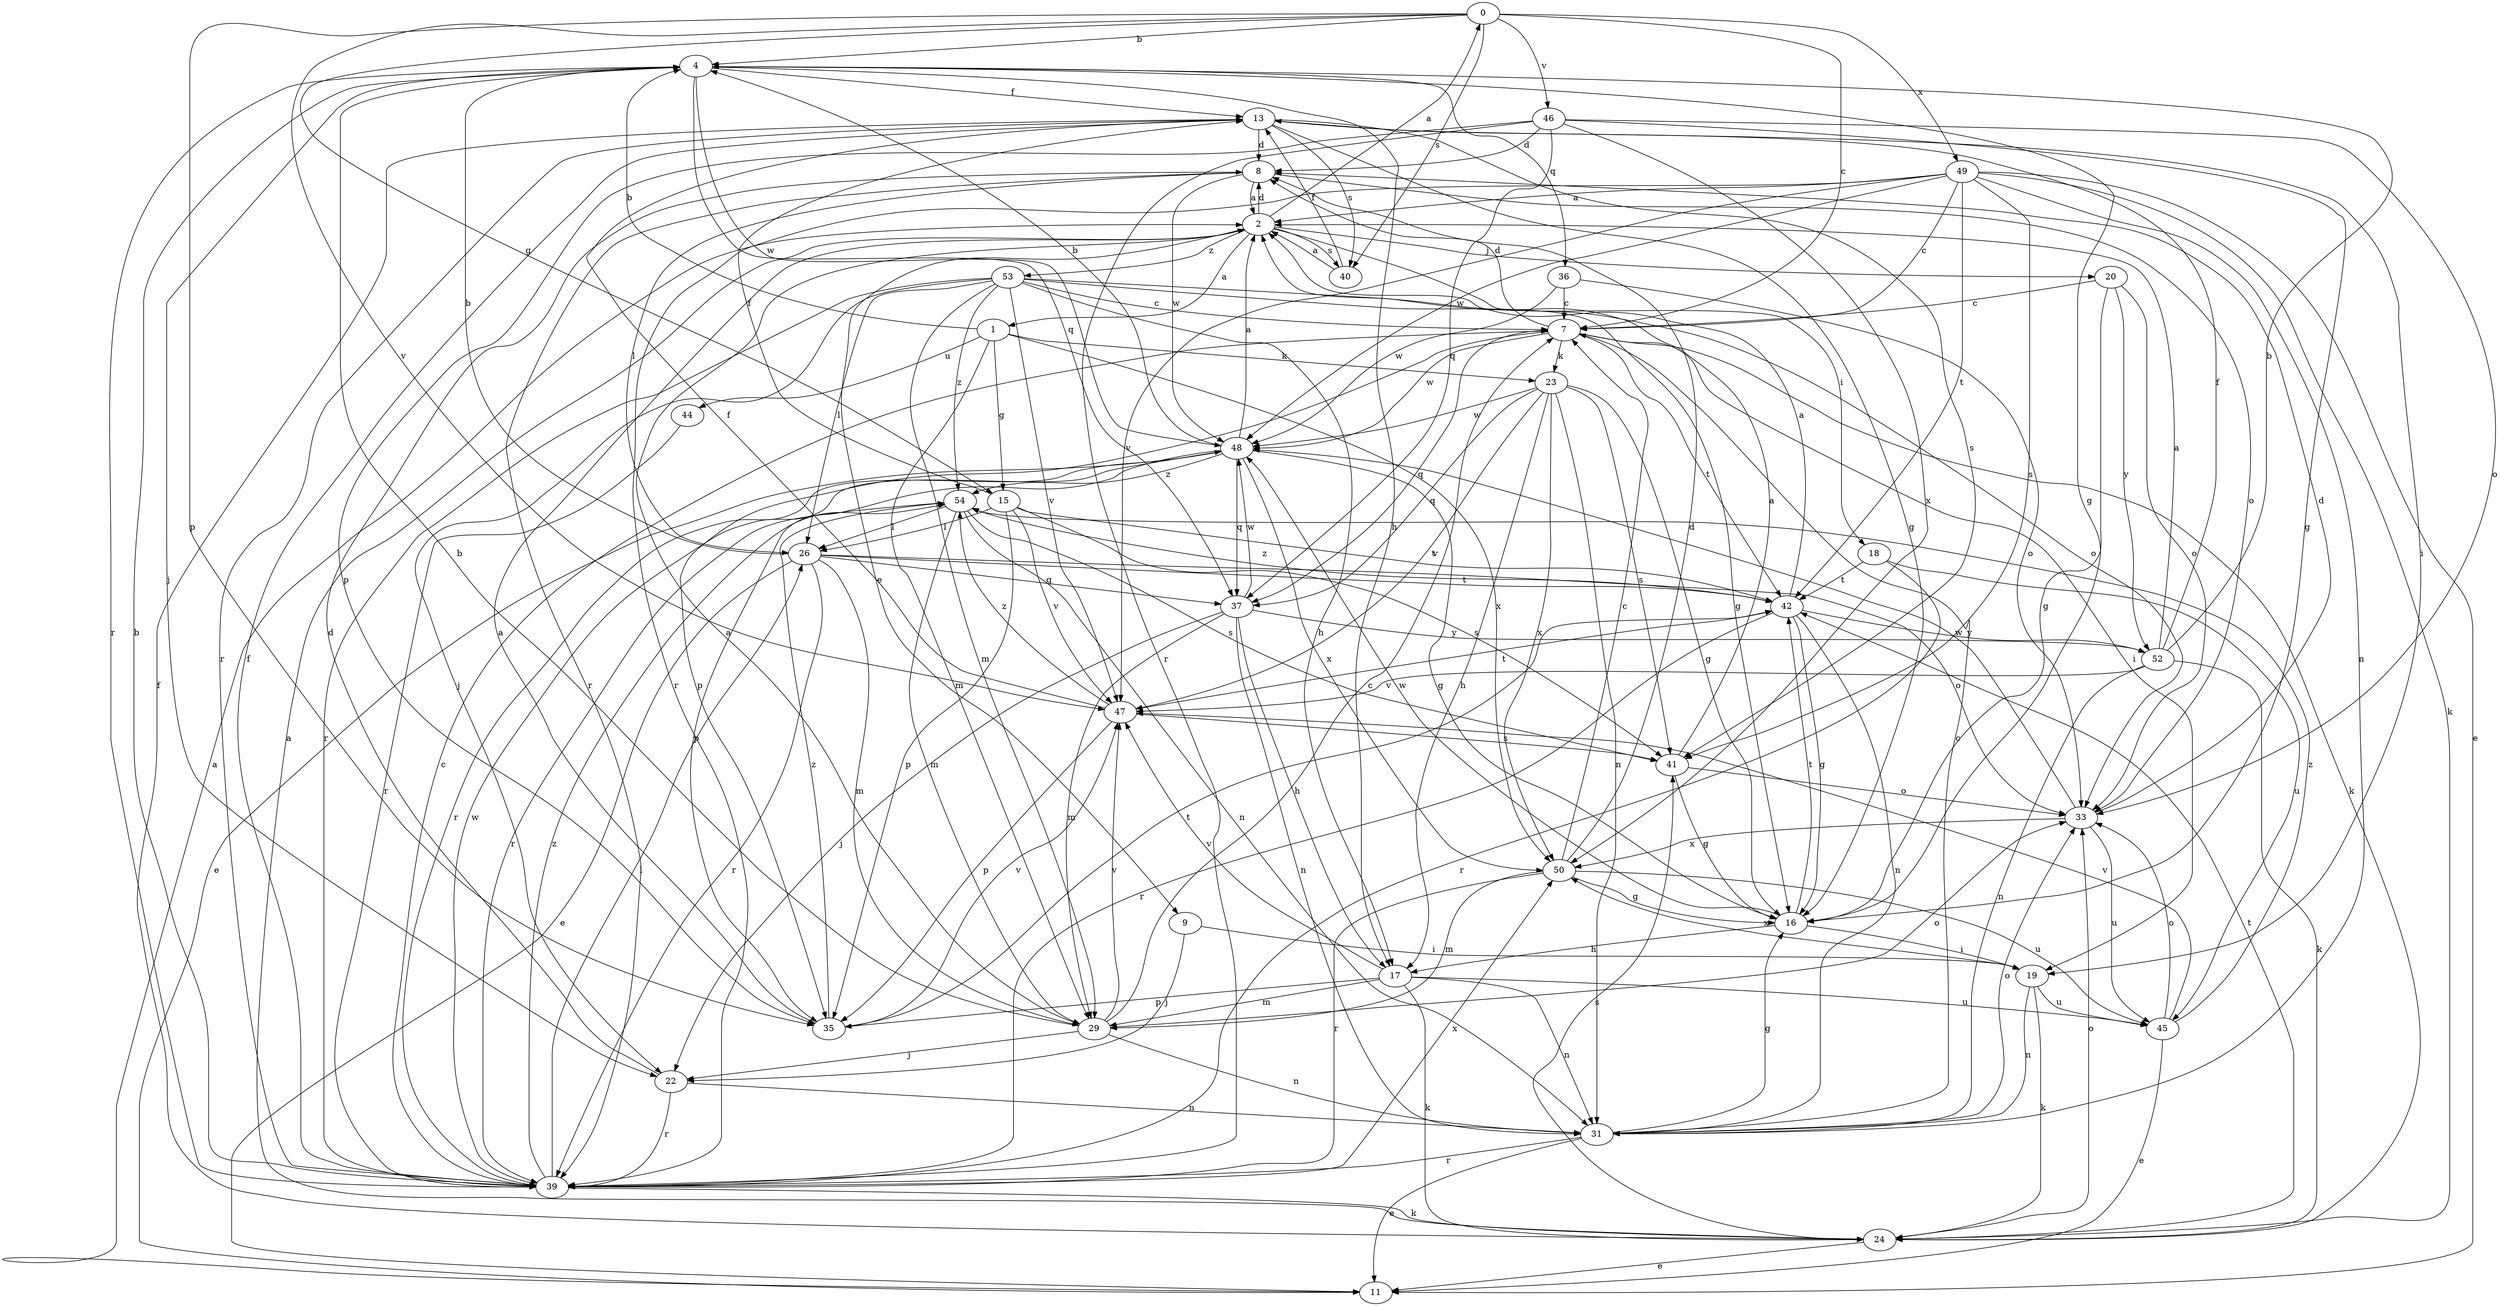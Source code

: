 strict digraph  {
0;
1;
2;
4;
7;
8;
9;
11;
13;
15;
16;
17;
18;
19;
20;
22;
23;
24;
26;
29;
31;
33;
35;
36;
37;
39;
40;
41;
42;
44;
45;
46;
47;
48;
49;
50;
52;
53;
54;
0 -> 4  [label=b];
0 -> 7  [label=c];
0 -> 15  [label=g];
0 -> 35  [label=p];
0 -> 40  [label=s];
0 -> 46  [label=v];
0 -> 47  [label=v];
0 -> 49  [label=x];
1 -> 4  [label=b];
1 -> 15  [label=g];
1 -> 23  [label=k];
1 -> 29  [label=m];
1 -> 44  [label=u];
1 -> 50  [label=x];
2 -> 0  [label=a];
2 -> 1  [label=a];
2 -> 8  [label=d];
2 -> 9  [label=e];
2 -> 18  [label=i];
2 -> 20  [label=j];
2 -> 40  [label=s];
2 -> 53  [label=z];
4 -> 13  [label=f];
4 -> 16  [label=g];
4 -> 17  [label=h];
4 -> 22  [label=j];
4 -> 36  [label=q];
4 -> 37  [label=q];
4 -> 39  [label=r];
4 -> 48  [label=w];
7 -> 8  [label=d];
7 -> 19  [label=i];
7 -> 23  [label=k];
7 -> 24  [label=k];
7 -> 35  [label=p];
7 -> 37  [label=q];
7 -> 42  [label=t];
7 -> 48  [label=w];
8 -> 2  [label=a];
8 -> 26  [label=l];
8 -> 33  [label=o];
8 -> 39  [label=r];
8 -> 48  [label=w];
9 -> 19  [label=i];
9 -> 22  [label=j];
11 -> 2  [label=a];
13 -> 8  [label=d];
13 -> 16  [label=g];
13 -> 19  [label=i];
13 -> 39  [label=r];
13 -> 40  [label=s];
13 -> 41  [label=s];
15 -> 13  [label=f];
15 -> 26  [label=l];
15 -> 35  [label=p];
15 -> 41  [label=s];
15 -> 42  [label=t];
15 -> 47  [label=v];
16 -> 17  [label=h];
16 -> 19  [label=i];
16 -> 42  [label=t];
16 -> 48  [label=w];
17 -> 24  [label=k];
17 -> 29  [label=m];
17 -> 31  [label=n];
17 -> 35  [label=p];
17 -> 45  [label=u];
17 -> 47  [label=v];
18 -> 39  [label=r];
18 -> 42  [label=t];
18 -> 45  [label=u];
19 -> 24  [label=k];
19 -> 31  [label=n];
19 -> 45  [label=u];
19 -> 50  [label=x];
20 -> 7  [label=c];
20 -> 16  [label=g];
20 -> 33  [label=o];
20 -> 52  [label=y];
22 -> 8  [label=d];
22 -> 31  [label=n];
22 -> 39  [label=r];
23 -> 16  [label=g];
23 -> 17  [label=h];
23 -> 31  [label=n];
23 -> 37  [label=q];
23 -> 41  [label=s];
23 -> 47  [label=v];
23 -> 48  [label=w];
23 -> 50  [label=x];
24 -> 2  [label=a];
24 -> 11  [label=e];
24 -> 13  [label=f];
24 -> 33  [label=o];
24 -> 41  [label=s];
24 -> 42  [label=t];
26 -> 4  [label=b];
26 -> 11  [label=e];
26 -> 29  [label=m];
26 -> 33  [label=o];
26 -> 37  [label=q];
26 -> 39  [label=r];
26 -> 42  [label=t];
29 -> 2  [label=a];
29 -> 4  [label=b];
29 -> 7  [label=c];
29 -> 22  [label=j];
29 -> 31  [label=n];
29 -> 33  [label=o];
29 -> 47  [label=v];
31 -> 7  [label=c];
31 -> 11  [label=e];
31 -> 16  [label=g];
31 -> 33  [label=o];
31 -> 39  [label=r];
33 -> 8  [label=d];
33 -> 45  [label=u];
33 -> 48  [label=w];
33 -> 50  [label=x];
35 -> 2  [label=a];
35 -> 42  [label=t];
35 -> 47  [label=v];
35 -> 54  [label=z];
36 -> 7  [label=c];
36 -> 33  [label=o];
36 -> 48  [label=w];
37 -> 17  [label=h];
37 -> 22  [label=j];
37 -> 29  [label=m];
37 -> 31  [label=n];
37 -> 48  [label=w];
37 -> 52  [label=y];
39 -> 4  [label=b];
39 -> 7  [label=c];
39 -> 13  [label=f];
39 -> 24  [label=k];
39 -> 26  [label=l];
39 -> 48  [label=w];
39 -> 50  [label=x];
39 -> 54  [label=z];
40 -> 2  [label=a];
40 -> 13  [label=f];
41 -> 2  [label=a];
41 -> 16  [label=g];
41 -> 33  [label=o];
42 -> 2  [label=a];
42 -> 16  [label=g];
42 -> 31  [label=n];
42 -> 39  [label=r];
42 -> 52  [label=y];
42 -> 54  [label=z];
44 -> 39  [label=r];
45 -> 11  [label=e];
45 -> 33  [label=o];
45 -> 47  [label=v];
45 -> 54  [label=z];
46 -> 8  [label=d];
46 -> 16  [label=g];
46 -> 33  [label=o];
46 -> 35  [label=p];
46 -> 37  [label=q];
46 -> 39  [label=r];
46 -> 50  [label=x];
47 -> 13  [label=f];
47 -> 35  [label=p];
47 -> 41  [label=s];
47 -> 42  [label=t];
47 -> 54  [label=z];
48 -> 2  [label=a];
48 -> 4  [label=b];
48 -> 11  [label=e];
48 -> 16  [label=g];
48 -> 35  [label=p];
48 -> 37  [label=q];
48 -> 39  [label=r];
48 -> 50  [label=x];
48 -> 54  [label=z];
49 -> 2  [label=a];
49 -> 7  [label=c];
49 -> 11  [label=e];
49 -> 24  [label=k];
49 -> 31  [label=n];
49 -> 39  [label=r];
49 -> 41  [label=s];
49 -> 42  [label=t];
49 -> 47  [label=v];
49 -> 48  [label=w];
50 -> 7  [label=c];
50 -> 8  [label=d];
50 -> 16  [label=g];
50 -> 29  [label=m];
50 -> 39  [label=r];
50 -> 45  [label=u];
52 -> 2  [label=a];
52 -> 4  [label=b];
52 -> 13  [label=f];
52 -> 24  [label=k];
52 -> 31  [label=n];
52 -> 47  [label=v];
53 -> 7  [label=c];
53 -> 16  [label=g];
53 -> 17  [label=h];
53 -> 22  [label=j];
53 -> 26  [label=l];
53 -> 29  [label=m];
53 -> 33  [label=o];
53 -> 39  [label=r];
53 -> 47  [label=v];
53 -> 54  [label=z];
54 -> 26  [label=l];
54 -> 29  [label=m];
54 -> 31  [label=n];
54 -> 39  [label=r];
54 -> 41  [label=s];
}
